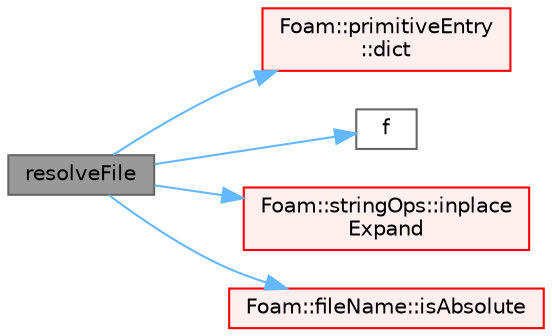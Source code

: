 digraph "resolveFile"
{
 // LATEX_PDF_SIZE
  bgcolor="transparent";
  edge [fontname=Helvetica,fontsize=10,labelfontname=Helvetica,labelfontsize=10];
  node [fontname=Helvetica,fontsize=10,shape=box,height=0.2,width=0.4];
  rankdir="LR";
  Node1 [id="Node000001",label="resolveFile",height=0.2,width=0.4,color="gray40", fillcolor="grey60", style="filled", fontcolor="black",tooltip=" "];
  Node1 -> Node2 [id="edge1_Node000001_Node000002",color="steelblue1",style="solid",tooltip=" "];
  Node2 [id="Node000002",label="Foam::primitiveEntry\l::dict",height=0.2,width=0.4,color="red", fillcolor="#FFF0F0", style="filled",URL="$classFoam_1_1primitiveEntry.html#ab78af227b7df31772d6003526a5207ff",tooltip=" "];
  Node1 -> Node5 [id="edge2_Node000001_Node000005",color="steelblue1",style="solid",tooltip=" "];
  Node5 [id="Node000005",label="f",height=0.2,width=0.4,color="grey40", fillcolor="white", style="filled",URL="$readKivaGrid_8H.html#a888be93833ac7a23170555c69c690288",tooltip=" "];
  Node1 -> Node6 [id="edge3_Node000001_Node000006",color="steelblue1",style="solid",tooltip=" "];
  Node6 [id="Node000006",label="Foam::stringOps::inplace\lExpand",height=0.2,width=0.4,color="red", fillcolor="#FFF0F0", style="filled",URL="$namespaceFoam_1_1stringOps.html#a95abd8a84dd4a528c5e3451958951f24",tooltip=" "];
  Node1 -> Node10 [id="edge4_Node000001_Node000010",color="steelblue1",style="solid",tooltip=" "];
  Node10 [id="Node000010",label="Foam::fileName::isAbsolute",height=0.2,width=0.4,color="red", fillcolor="#FFF0F0", style="filled",URL="$classFoam_1_1fileName.html#aec8dd0298b81d62cd08c834fcda29791",tooltip=" "];
}
